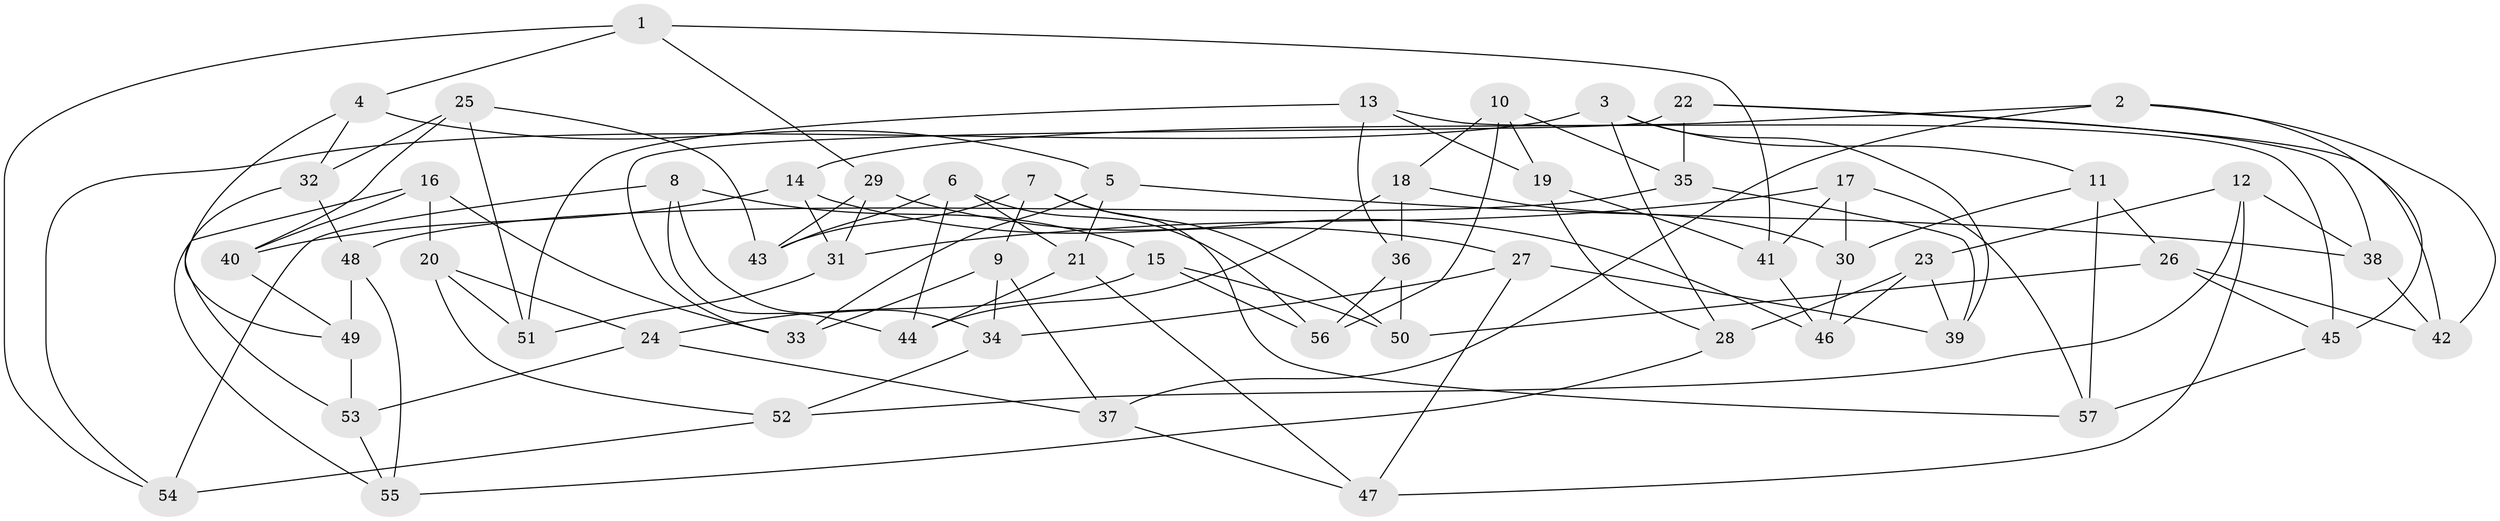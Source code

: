 // Generated by graph-tools (version 1.1) at 2025/57/03/09/25 04:57:20]
// undirected, 57 vertices, 114 edges
graph export_dot {
graph [start="1"]
  node [color=gray90,style=filled];
  1;
  2;
  3;
  4;
  5;
  6;
  7;
  8;
  9;
  10;
  11;
  12;
  13;
  14;
  15;
  16;
  17;
  18;
  19;
  20;
  21;
  22;
  23;
  24;
  25;
  26;
  27;
  28;
  29;
  30;
  31;
  32;
  33;
  34;
  35;
  36;
  37;
  38;
  39;
  40;
  41;
  42;
  43;
  44;
  45;
  46;
  47;
  48;
  49;
  50;
  51;
  52;
  53;
  54;
  55;
  56;
  57;
  1 -- 4;
  1 -- 41;
  1 -- 54;
  1 -- 29;
  2 -- 45;
  2 -- 42;
  2 -- 14;
  2 -- 37;
  3 -- 54;
  3 -- 11;
  3 -- 39;
  3 -- 28;
  4 -- 5;
  4 -- 32;
  4 -- 49;
  5 -- 33;
  5 -- 21;
  5 -- 38;
  6 -- 44;
  6 -- 21;
  6 -- 56;
  6 -- 43;
  7 -- 43;
  7 -- 9;
  7 -- 50;
  7 -- 57;
  8 -- 44;
  8 -- 15;
  8 -- 54;
  8 -- 34;
  9 -- 33;
  9 -- 34;
  9 -- 37;
  10 -- 18;
  10 -- 56;
  10 -- 35;
  10 -- 19;
  11 -- 30;
  11 -- 26;
  11 -- 57;
  12 -- 47;
  12 -- 52;
  12 -- 38;
  12 -- 23;
  13 -- 45;
  13 -- 36;
  13 -- 19;
  13 -- 51;
  14 -- 31;
  14 -- 27;
  14 -- 40;
  15 -- 24;
  15 -- 56;
  15 -- 50;
  16 -- 40;
  16 -- 20;
  16 -- 55;
  16 -- 33;
  17 -- 41;
  17 -- 57;
  17 -- 30;
  17 -- 31;
  18 -- 30;
  18 -- 44;
  18 -- 36;
  19 -- 28;
  19 -- 41;
  20 -- 24;
  20 -- 51;
  20 -- 52;
  21 -- 47;
  21 -- 44;
  22 -- 35;
  22 -- 38;
  22 -- 42;
  22 -- 33;
  23 -- 46;
  23 -- 39;
  23 -- 28;
  24 -- 53;
  24 -- 37;
  25 -- 51;
  25 -- 43;
  25 -- 40;
  25 -- 32;
  26 -- 50;
  26 -- 45;
  26 -- 42;
  27 -- 34;
  27 -- 47;
  27 -- 39;
  28 -- 55;
  29 -- 31;
  29 -- 46;
  29 -- 43;
  30 -- 46;
  31 -- 51;
  32 -- 53;
  32 -- 48;
  34 -- 52;
  35 -- 39;
  35 -- 48;
  36 -- 50;
  36 -- 56;
  37 -- 47;
  38 -- 42;
  40 -- 49;
  41 -- 46;
  45 -- 57;
  48 -- 49;
  48 -- 55;
  49 -- 53;
  52 -- 54;
  53 -- 55;
}
